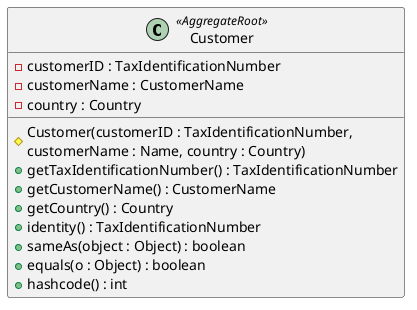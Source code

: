 @startuml

class Customer <<AggregateRoot>> {

    -customerID : TaxIdentificationNumber
    -customerName : CustomerName
    -country : Country

    # Customer(customerID : TaxIdentificationNumber, \ncustomerName : Name, country : Country)
    + getTaxIdentificationNumber() : TaxIdentificationNumber
    + getCustomerName() : CustomerName
    + getCountry() : Country
    + identity() : TaxIdentificationNumber
    + sameAs(object : Object) : boolean
    + equals(o : Object) : boolean
    + hashcode() : int

}

@enduml
